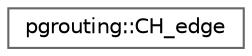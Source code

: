 digraph "Graphical Class Hierarchy"
{
 // LATEX_PDF_SIZE
  bgcolor="transparent";
  edge [fontname=Helvetica,fontsize=10,labelfontname=Helvetica,labelfontsize=10];
  node [fontname=Helvetica,fontsize=10,shape=box,height=0.2,width=0.4];
  rankdir="LR";
  Node0 [id="Node000000",label="pgrouting::CH_edge",height=0.2,width=0.4,color="grey40", fillcolor="white", style="filled",URL="$classpgrouting_1_1CH__edge.html",tooltip=" "];
}
